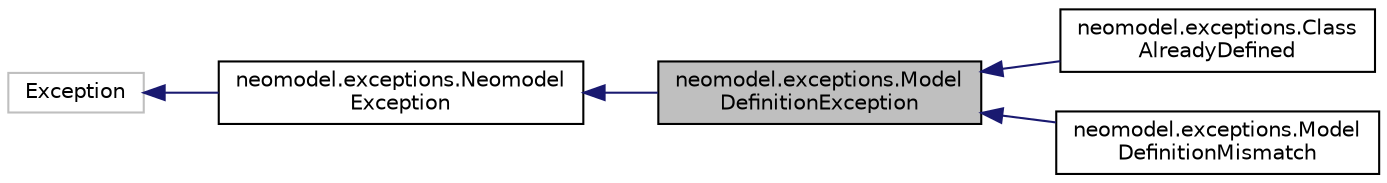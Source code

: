 digraph "neomodel.exceptions.ModelDefinitionException"
{
 // LATEX_PDF_SIZE
  edge [fontname="Helvetica",fontsize="10",labelfontname="Helvetica",labelfontsize="10"];
  node [fontname="Helvetica",fontsize="10",shape=record];
  rankdir="LR";
  Node1 [label="neomodel.exceptions.Model\lDefinitionException",height=0.2,width=0.4,color="black", fillcolor="grey75", style="filled", fontcolor="black",tooltip=" "];
  Node2 -> Node1 [dir="back",color="midnightblue",fontsize="10",style="solid"];
  Node2 [label="neomodel.exceptions.Neomodel\lException",height=0.2,width=0.4,color="black", fillcolor="white", style="filled",URL="$classneomodel_1_1exceptions_1_1_neomodel_exception.html",tooltip=" "];
  Node3 -> Node2 [dir="back",color="midnightblue",fontsize="10",style="solid"];
  Node3 [label="Exception",height=0.2,width=0.4,color="grey75", fillcolor="white", style="filled",tooltip=" "];
  Node1 -> Node4 [dir="back",color="midnightblue",fontsize="10",style="solid"];
  Node4 [label="neomodel.exceptions.Class\lAlreadyDefined",height=0.2,width=0.4,color="black", fillcolor="white", style="filled",URL="$classneomodel_1_1exceptions_1_1_class_already_defined.html",tooltip=" "];
  Node1 -> Node5 [dir="back",color="midnightblue",fontsize="10",style="solid"];
  Node5 [label="neomodel.exceptions.Model\lDefinitionMismatch",height=0.2,width=0.4,color="black", fillcolor="white", style="filled",URL="$classneomodel_1_1exceptions_1_1_model_definition_mismatch.html",tooltip=" "];
}
